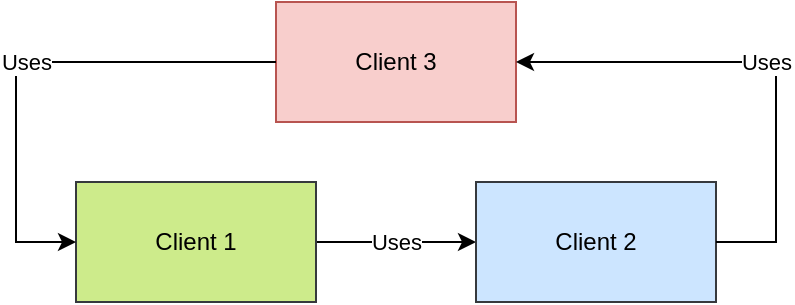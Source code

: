 <mxfile version="20.4.0" type="device"><diagram id="GcA_2j4ilgqCcs9t1mUd" name="Page-1"><mxGraphModel dx="1378" dy="695" grid="1" gridSize="10" guides="1" tooltips="1" connect="1" arrows="1" fold="1" page="1" pageScale="1" pageWidth="850" pageHeight="1100" math="0" shadow="0"><root><mxCell id="0"/><mxCell id="1" parent="0"/><mxCell id="_5DVEVNCuy_rwSVCa4Tm-6" value="Uses" style="edgeStyle=orthogonalEdgeStyle;rounded=0;orthogonalLoop=1;jettySize=auto;html=1;exitX=1;exitY=0.5;exitDx=0;exitDy=0;entryX=0;entryY=0.5;entryDx=0;entryDy=0;" parent="1" source="_5DVEVNCuy_rwSVCa4Tm-1" target="_5DVEVNCuy_rwSVCa4Tm-2" edge="1"><mxGeometry relative="1" as="geometry"/></mxCell><mxCell id="_5DVEVNCuy_rwSVCa4Tm-1" value="Client 1" style="rounded=0;whiteSpace=wrap;html=1;fillColor=#cdeb8b;strokeColor=#36393d;" parent="1" vertex="1"><mxGeometry x="150" y="180" width="120" height="60" as="geometry"/></mxCell><mxCell id="_5DVEVNCuy_rwSVCa4Tm-2" value="Client 2" style="rounded=0;whiteSpace=wrap;html=1;fillColor=#cce5ff;strokeColor=#36393d;" parent="1" vertex="1"><mxGeometry x="350" y="180" width="120" height="60" as="geometry"/></mxCell><mxCell id="STXSevdKAJsfSloa00HJ-3" value="Client 3" style="rounded=0;whiteSpace=wrap;html=1;fillColor=#f8cecc;strokeColor=#b85450;" vertex="1" parent="1"><mxGeometry x="250" y="90" width="120" height="60" as="geometry"/></mxCell><mxCell id="STXSevdKAJsfSloa00HJ-5" value="Uses" style="endArrow=classic;html=1;rounded=0;exitX=1;exitY=0.5;exitDx=0;exitDy=0;entryX=1;entryY=0.5;entryDx=0;entryDy=0;" edge="1" parent="1" source="_5DVEVNCuy_rwSVCa4Tm-2" target="STXSevdKAJsfSloa00HJ-3"><mxGeometry width="50" height="50" relative="1" as="geometry"><mxPoint x="400" y="380" as="sourcePoint"/><mxPoint x="450" y="330" as="targetPoint"/><Array as="points"><mxPoint x="500" y="210"/><mxPoint x="500" y="120"/></Array></mxGeometry></mxCell><mxCell id="STXSevdKAJsfSloa00HJ-6" value="Uses" style="endArrow=classic;html=1;rounded=0;exitX=0;exitY=0.5;exitDx=0;exitDy=0;entryX=0;entryY=0.5;entryDx=0;entryDy=0;" edge="1" parent="1" source="STXSevdKAJsfSloa00HJ-3" target="_5DVEVNCuy_rwSVCa4Tm-1"><mxGeometry width="50" height="50" relative="1" as="geometry"><mxPoint x="400" y="380" as="sourcePoint"/><mxPoint x="450" y="330" as="targetPoint"/><Array as="points"><mxPoint x="120" y="120"/><mxPoint x="120" y="210"/></Array></mxGeometry></mxCell></root></mxGraphModel></diagram></mxfile>